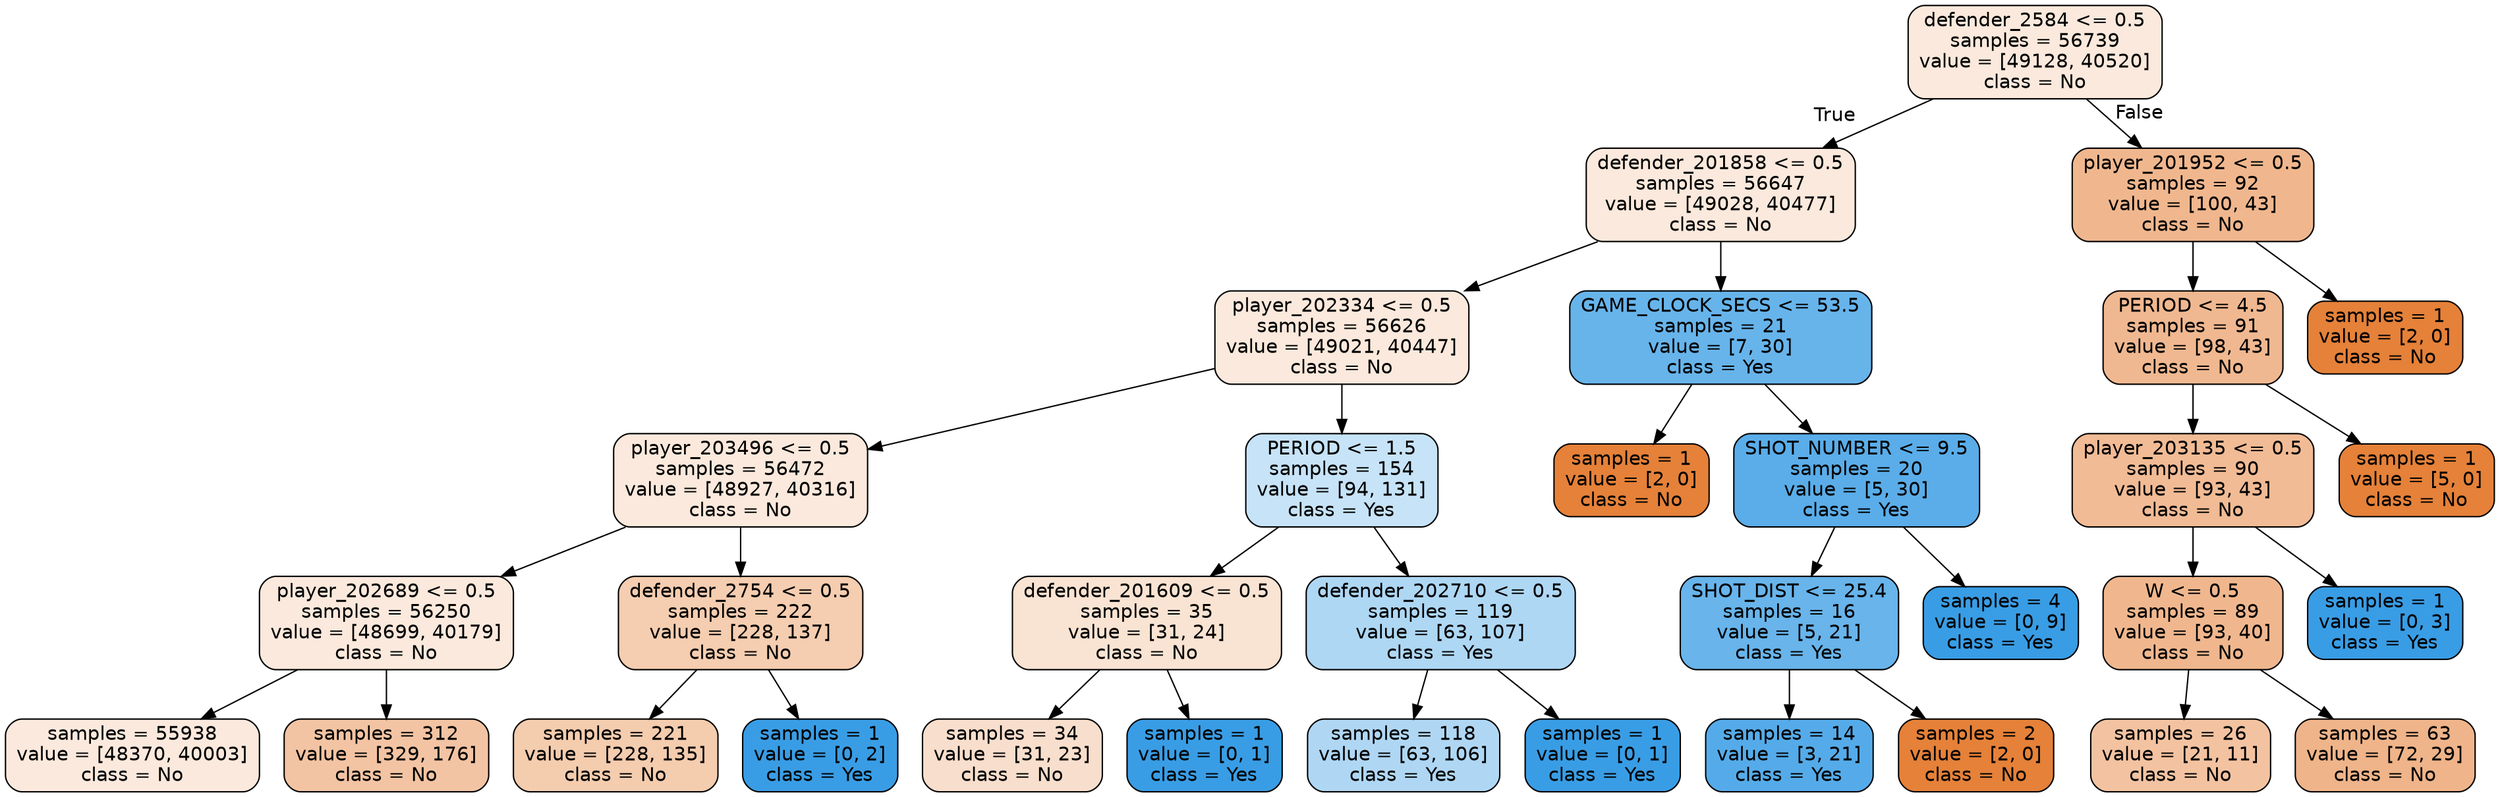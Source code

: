 digraph Tree {
node [shape=box, style="filled, rounded", color="black", fontname=helvetica] ;
edge [fontname=helvetica] ;
0 [label="defender_2584 <= 0.5\nsamples = 56739\nvalue = [49128, 40520]\nclass = No", fillcolor="#fae9dc"] ;
1 [label="defender_201858 <= 0.5\nsamples = 56647\nvalue = [49028, 40477]\nclass = No", fillcolor="#fae9dc"] ;
0 -> 1 [labeldistance=2.5, labelangle=45, headlabel="True"] ;
2 [label="player_202334 <= 0.5\nsamples = 56626\nvalue = [49021, 40447]\nclass = No", fillcolor="#fae9dc"] ;
1 -> 2 ;
3 [label="player_203496 <= 0.5\nsamples = 56472\nvalue = [48927, 40316]\nclass = No", fillcolor="#fae9dc"] ;
2 -> 3 ;
4 [label="player_202689 <= 0.5\nsamples = 56250\nvalue = [48699, 40179]\nclass = No", fillcolor="#fae9dc"] ;
3 -> 4 ;
5 [label="samples = 55938\nvalue = [48370, 40003]\nclass = No", fillcolor="#fbe9dd"] ;
4 -> 5 ;
6 [label="samples = 312\nvalue = [329, 176]\nclass = No", fillcolor="#f3c4a3"] ;
4 -> 6 ;
7 [label="defender_2754 <= 0.5\nsamples = 222\nvalue = [228, 137]\nclass = No", fillcolor="#f5cdb0"] ;
3 -> 7 ;
8 [label="samples = 221\nvalue = [228, 135]\nclass = No", fillcolor="#f4ccae"] ;
7 -> 8 ;
9 [label="samples = 1\nvalue = [0, 2]\nclass = Yes", fillcolor="#399de5"] ;
7 -> 9 ;
10 [label="PERIOD <= 1.5\nsamples = 154\nvalue = [94, 131]\nclass = Yes", fillcolor="#c7e3f8"] ;
2 -> 10 ;
11 [label="defender_201609 <= 0.5\nsamples = 35\nvalue = [31, 24]\nclass = No", fillcolor="#f9e3d2"] ;
10 -> 11 ;
12 [label="samples = 34\nvalue = [31, 23]\nclass = No", fillcolor="#f8decc"] ;
11 -> 12 ;
13 [label="samples = 1\nvalue = [0, 1]\nclass = Yes", fillcolor="#399de5"] ;
11 -> 13 ;
14 [label="defender_202710 <= 0.5\nsamples = 119\nvalue = [63, 107]\nclass = Yes", fillcolor="#aed7f4"] ;
10 -> 14 ;
15 [label="samples = 118\nvalue = [63, 106]\nclass = Yes", fillcolor="#afd7f4"] ;
14 -> 15 ;
16 [label="samples = 1\nvalue = [0, 1]\nclass = Yes", fillcolor="#399de5"] ;
14 -> 16 ;
17 [label="GAME_CLOCK_SECS <= 53.5\nsamples = 21\nvalue = [7, 30]\nclass = Yes", fillcolor="#67b4eb"] ;
1 -> 17 ;
18 [label="samples = 1\nvalue = [2, 0]\nclass = No", fillcolor="#e58139"] ;
17 -> 18 ;
19 [label="SHOT_NUMBER <= 9.5\nsamples = 20\nvalue = [5, 30]\nclass = Yes", fillcolor="#5aade9"] ;
17 -> 19 ;
20 [label="SHOT_DIST <= 25.4\nsamples = 16\nvalue = [5, 21]\nclass = Yes", fillcolor="#68b4eb"] ;
19 -> 20 ;
21 [label="samples = 14\nvalue = [3, 21]\nclass = Yes", fillcolor="#55abe9"] ;
20 -> 21 ;
22 [label="samples = 2\nvalue = [2, 0]\nclass = No", fillcolor="#e58139"] ;
20 -> 22 ;
23 [label="samples = 4\nvalue = [0, 9]\nclass = Yes", fillcolor="#399de5"] ;
19 -> 23 ;
24 [label="player_201952 <= 0.5\nsamples = 92\nvalue = [100, 43]\nclass = No", fillcolor="#f0b78e"] ;
0 -> 24 [labeldistance=2.5, labelangle=-45, headlabel="False"] ;
25 [label="PERIOD <= 4.5\nsamples = 91\nvalue = [98, 43]\nclass = No", fillcolor="#f0b890"] ;
24 -> 25 ;
26 [label="player_203135 <= 0.5\nsamples = 90\nvalue = [93, 43]\nclass = No", fillcolor="#f1bb95"] ;
25 -> 26 ;
27 [label="W <= 0.5\nsamples = 89\nvalue = [93, 40]\nclass = No", fillcolor="#f0b78e"] ;
26 -> 27 ;
28 [label="samples = 26\nvalue = [21, 11]\nclass = No", fillcolor="#f3c3a1"] ;
27 -> 28 ;
29 [label="samples = 63\nvalue = [72, 29]\nclass = No", fillcolor="#efb489"] ;
27 -> 29 ;
30 [label="samples = 1\nvalue = [0, 3]\nclass = Yes", fillcolor="#399de5"] ;
26 -> 30 ;
31 [label="samples = 1\nvalue = [5, 0]\nclass = No", fillcolor="#e58139"] ;
25 -> 31 ;
32 [label="samples = 1\nvalue = [2, 0]\nclass = No", fillcolor="#e58139"] ;
24 -> 32 ;
}